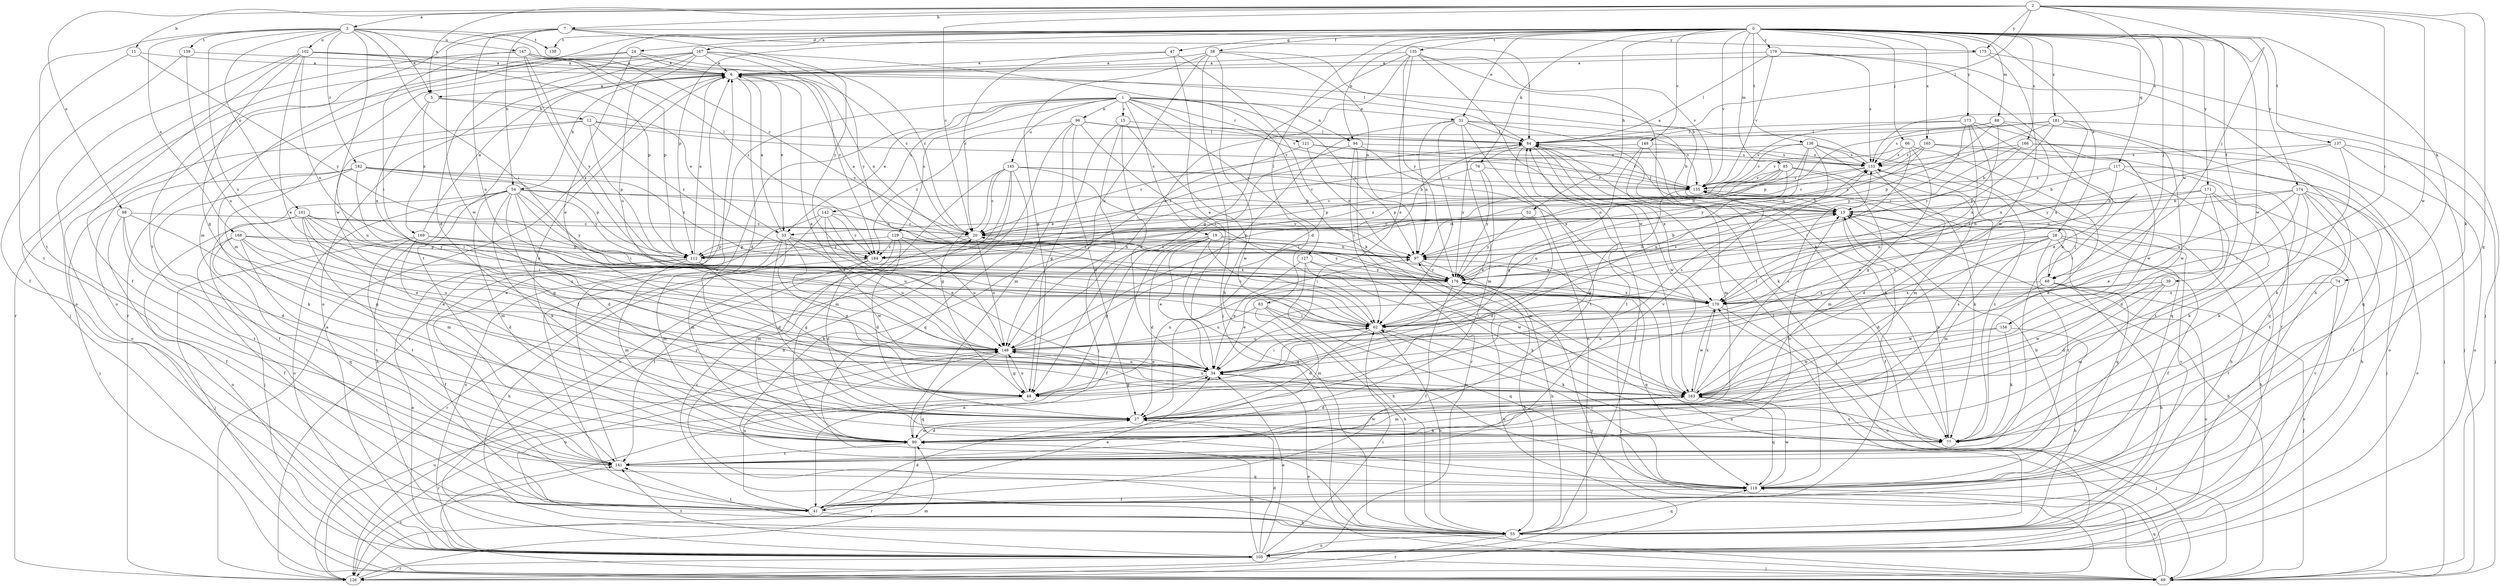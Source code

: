 strict digraph  {
0;
1;
2;
3;
5;
6;
7;
11;
12;
13;
15;
19;
20;
24;
27;
28;
31;
33;
34;
38;
39;
41;
47;
48;
52;
54;
55;
62;
66;
68;
69;
74;
76;
77;
83;
84;
85;
88;
90;
94;
96;
97;
98;
101;
102;
105;
112;
117;
118;
121;
126;
127;
129;
133;
135;
136;
137;
138;
139;
141;
142;
145;
147;
148;
149;
155;
156;
163;
165;
166;
167;
168;
169;
170;
171;
173;
174;
175;
176;
179;
181;
182;
184;
0 -> 24  [label=d];
0 -> 27  [label=d];
0 -> 28  [label=e];
0 -> 31  [label=e];
0 -> 38  [label=f];
0 -> 39  [label=f];
0 -> 47  [label=g];
0 -> 52  [label=h];
0 -> 66  [label=j];
0 -> 68  [label=j];
0 -> 74  [label=k];
0 -> 76  [label=k];
0 -> 83  [label=l];
0 -> 85  [label=m];
0 -> 88  [label=m];
0 -> 90  [label=m];
0 -> 94  [label=n];
0 -> 112  [label=p];
0 -> 117  [label=q];
0 -> 135  [label=t];
0 -> 136  [label=t];
0 -> 137  [label=t];
0 -> 138  [label=t];
0 -> 149  [label=v];
0 -> 155  [label=v];
0 -> 156  [label=w];
0 -> 163  [label=w];
0 -> 165  [label=x];
0 -> 166  [label=x];
0 -> 167  [label=x];
0 -> 171  [label=y];
0 -> 173  [label=y];
0 -> 174  [label=y];
0 -> 179  [label=z];
0 -> 181  [label=z];
1 -> 15  [label=c];
1 -> 19  [label=c];
1 -> 31  [label=e];
1 -> 33  [label=e];
1 -> 41  [label=f];
1 -> 94  [label=n];
1 -> 96  [label=n];
1 -> 97  [label=n];
1 -> 121  [label=r];
1 -> 126  [label=r];
1 -> 127  [label=s];
1 -> 129  [label=s];
1 -> 142  [label=u];
1 -> 145  [label=u];
1 -> 155  [label=v];
2 -> 3  [label=a];
2 -> 5  [label=a];
2 -> 7  [label=b];
2 -> 11  [label=b];
2 -> 20  [label=c];
2 -> 62  [label=i];
2 -> 68  [label=j];
2 -> 77  [label=k];
2 -> 84  [label=l];
2 -> 98  [label=o];
2 -> 118  [label=q];
2 -> 133  [label=s];
2 -> 163  [label=w];
2 -> 175  [label=y];
3 -> 5  [label=a];
3 -> 20  [label=c];
3 -> 62  [label=i];
3 -> 101  [label=o];
3 -> 102  [label=o];
3 -> 138  [label=t];
3 -> 139  [label=t];
3 -> 141  [label=t];
3 -> 147  [label=u];
3 -> 148  [label=u];
3 -> 163  [label=w];
3 -> 168  [label=x];
3 -> 182  [label=z];
5 -> 12  [label=b];
5 -> 33  [label=e];
5 -> 169  [label=x];
5 -> 170  [label=x];
6 -> 5  [label=a];
6 -> 27  [label=d];
6 -> 33  [label=e];
6 -> 54  [label=h];
6 -> 97  [label=n];
7 -> 54  [label=h];
7 -> 84  [label=l];
7 -> 141  [label=t];
7 -> 148  [label=u];
7 -> 163  [label=w];
7 -> 175  [label=y];
7 -> 176  [label=y];
11 -> 6  [label=a];
11 -> 141  [label=t];
11 -> 176  [label=y];
12 -> 84  [label=l];
12 -> 105  [label=o];
12 -> 112  [label=p];
12 -> 148  [label=u];
12 -> 155  [label=v];
12 -> 184  [label=z];
13 -> 20  [label=c];
13 -> 33  [label=e];
13 -> 41  [label=f];
13 -> 68  [label=j];
13 -> 84  [label=l];
15 -> 34  [label=e];
15 -> 48  [label=g];
15 -> 69  [label=j];
15 -> 84  [label=l];
15 -> 163  [label=w];
19 -> 27  [label=d];
19 -> 34  [label=e];
19 -> 41  [label=f];
19 -> 48  [label=g];
19 -> 62  [label=i];
19 -> 118  [label=q];
19 -> 163  [label=w];
19 -> 170  [label=x];
19 -> 184  [label=z];
20 -> 97  [label=n];
20 -> 112  [label=p];
20 -> 126  [label=r];
20 -> 148  [label=u];
24 -> 6  [label=a];
24 -> 20  [label=c];
24 -> 34  [label=e];
24 -> 105  [label=o];
24 -> 126  [label=r];
27 -> 77  [label=k];
27 -> 90  [label=m];
27 -> 155  [label=v];
28 -> 27  [label=d];
28 -> 41  [label=f];
28 -> 55  [label=h];
28 -> 62  [label=i];
28 -> 90  [label=m];
28 -> 97  [label=n];
28 -> 118  [label=q];
28 -> 141  [label=t];
28 -> 170  [label=x];
31 -> 13  [label=b];
31 -> 62  [label=i];
31 -> 77  [label=k];
31 -> 84  [label=l];
31 -> 90  [label=m];
31 -> 97  [label=n];
31 -> 105  [label=o];
31 -> 148  [label=u];
33 -> 6  [label=a];
33 -> 27  [label=d];
33 -> 48  [label=g];
33 -> 90  [label=m];
33 -> 148  [label=u];
33 -> 163  [label=w];
33 -> 184  [label=z];
34 -> 6  [label=a];
34 -> 48  [label=g];
34 -> 62  [label=i];
34 -> 133  [label=s];
34 -> 148  [label=u];
34 -> 163  [label=w];
38 -> 6  [label=a];
38 -> 13  [label=b];
38 -> 48  [label=g];
38 -> 55  [label=h];
38 -> 69  [label=j];
38 -> 97  [label=n];
38 -> 148  [label=u];
39 -> 27  [label=d];
39 -> 90  [label=m];
39 -> 163  [label=w];
39 -> 170  [label=x];
41 -> 6  [label=a];
41 -> 27  [label=d];
41 -> 34  [label=e];
41 -> 55  [label=h];
41 -> 148  [label=u];
47 -> 6  [label=a];
47 -> 20  [label=c];
47 -> 27  [label=d];
47 -> 34  [label=e];
48 -> 97  [label=n];
48 -> 126  [label=r];
48 -> 148  [label=u];
52 -> 20  [label=c];
52 -> 27  [label=d];
52 -> 176  [label=y];
54 -> 13  [label=b];
54 -> 27  [label=d];
54 -> 48  [label=g];
54 -> 55  [label=h];
54 -> 62  [label=i];
54 -> 69  [label=j];
54 -> 77  [label=k];
54 -> 90  [label=m];
54 -> 97  [label=n];
54 -> 105  [label=o];
54 -> 176  [label=y];
55 -> 20  [label=c];
55 -> 84  [label=l];
55 -> 105  [label=o];
55 -> 118  [label=q];
55 -> 126  [label=r];
55 -> 141  [label=t];
55 -> 148  [label=u];
55 -> 155  [label=v];
55 -> 170  [label=x];
62 -> 20  [label=c];
62 -> 27  [label=d];
62 -> 55  [label=h];
62 -> 77  [label=k];
62 -> 133  [label=s];
62 -> 148  [label=u];
66 -> 48  [label=g];
66 -> 62  [label=i];
66 -> 77  [label=k];
66 -> 133  [label=s];
66 -> 155  [label=v];
68 -> 13  [label=b];
68 -> 55  [label=h];
68 -> 69  [label=j];
68 -> 105  [label=o];
68 -> 163  [label=w];
68 -> 170  [label=x];
69 -> 13  [label=b];
69 -> 34  [label=e];
69 -> 84  [label=l];
69 -> 97  [label=n];
69 -> 118  [label=q];
69 -> 176  [label=y];
74 -> 105  [label=o];
74 -> 141  [label=t];
74 -> 170  [label=x];
76 -> 34  [label=e];
76 -> 112  [label=p];
76 -> 155  [label=v];
76 -> 176  [label=y];
77 -> 13  [label=b];
77 -> 133  [label=s];
83 -> 55  [label=h];
83 -> 62  [label=i];
83 -> 90  [label=m];
83 -> 118  [label=q];
83 -> 148  [label=u];
84 -> 133  [label=s];
84 -> 141  [label=t];
84 -> 163  [label=w];
84 -> 170  [label=x];
84 -> 176  [label=y];
85 -> 20  [label=c];
85 -> 77  [label=k];
85 -> 90  [label=m];
85 -> 97  [label=n];
85 -> 148  [label=u];
85 -> 155  [label=v];
85 -> 184  [label=z];
88 -> 84  [label=l];
88 -> 112  [label=p];
88 -> 118  [label=q];
88 -> 170  [label=x];
88 -> 176  [label=y];
88 -> 184  [label=z];
90 -> 6  [label=a];
90 -> 27  [label=d];
90 -> 34  [label=e];
90 -> 126  [label=r];
90 -> 133  [label=s];
90 -> 141  [label=t];
90 -> 163  [label=w];
94 -> 62  [label=i];
94 -> 126  [label=r];
94 -> 133  [label=s];
94 -> 148  [label=u];
94 -> 170  [label=x];
96 -> 27  [label=d];
96 -> 62  [label=i];
96 -> 84  [label=l];
96 -> 90  [label=m];
96 -> 126  [label=r];
96 -> 155  [label=v];
96 -> 184  [label=z];
97 -> 6  [label=a];
97 -> 13  [label=b];
97 -> 55  [label=h];
97 -> 176  [label=y];
98 -> 20  [label=c];
98 -> 27  [label=d];
98 -> 41  [label=f];
98 -> 48  [label=g];
98 -> 141  [label=t];
101 -> 20  [label=c];
101 -> 34  [label=e];
101 -> 62  [label=i];
101 -> 90  [label=m];
101 -> 105  [label=o];
101 -> 148  [label=u];
101 -> 176  [label=y];
102 -> 6  [label=a];
102 -> 34  [label=e];
102 -> 41  [label=f];
102 -> 48  [label=g];
102 -> 84  [label=l];
102 -> 105  [label=o];
102 -> 112  [label=p];
102 -> 170  [label=x];
105 -> 27  [label=d];
105 -> 34  [label=e];
105 -> 62  [label=i];
105 -> 69  [label=j];
105 -> 90  [label=m];
105 -> 126  [label=r];
105 -> 141  [label=t];
105 -> 155  [label=v];
112 -> 6  [label=a];
112 -> 41  [label=f];
112 -> 48  [label=g];
112 -> 84  [label=l];
112 -> 90  [label=m];
112 -> 105  [label=o];
117 -> 13  [label=b];
117 -> 34  [label=e];
117 -> 69  [label=j];
117 -> 141  [label=t];
117 -> 155  [label=v];
118 -> 13  [label=b];
118 -> 41  [label=f];
118 -> 62  [label=i];
118 -> 84  [label=l];
118 -> 163  [label=w];
121 -> 55  [label=h];
121 -> 97  [label=n];
121 -> 133  [label=s];
121 -> 155  [label=v];
126 -> 6  [label=a];
126 -> 90  [label=m];
126 -> 97  [label=n];
126 -> 141  [label=t];
126 -> 148  [label=u];
126 -> 176  [label=y];
127 -> 34  [label=e];
127 -> 55  [label=h];
127 -> 77  [label=k];
127 -> 163  [label=w];
127 -> 176  [label=y];
129 -> 27  [label=d];
129 -> 90  [label=m];
129 -> 112  [label=p];
129 -> 148  [label=u];
129 -> 170  [label=x];
129 -> 176  [label=y];
129 -> 184  [label=z];
133 -> 6  [label=a];
133 -> 27  [label=d];
133 -> 112  [label=p];
133 -> 155  [label=v];
135 -> 6  [label=a];
135 -> 34  [label=e];
135 -> 48  [label=g];
135 -> 77  [label=k];
135 -> 148  [label=u];
135 -> 155  [label=v];
135 -> 163  [label=w];
135 -> 176  [label=y];
136 -> 20  [label=c];
136 -> 90  [label=m];
136 -> 97  [label=n];
136 -> 118  [label=q];
136 -> 133  [label=s];
136 -> 148  [label=u];
136 -> 155  [label=v];
136 -> 176  [label=y];
137 -> 69  [label=j];
137 -> 77  [label=k];
137 -> 105  [label=o];
137 -> 133  [label=s];
137 -> 176  [label=y];
139 -> 6  [label=a];
139 -> 41  [label=f];
139 -> 148  [label=u];
141 -> 6  [label=a];
141 -> 13  [label=b];
141 -> 84  [label=l];
141 -> 118  [label=q];
142 -> 20  [label=c];
142 -> 34  [label=e];
142 -> 90  [label=m];
142 -> 105  [label=o];
142 -> 148  [label=u];
142 -> 184  [label=z];
145 -> 13  [label=b];
145 -> 20  [label=c];
145 -> 48  [label=g];
145 -> 55  [label=h];
145 -> 90  [label=m];
145 -> 105  [label=o];
145 -> 118  [label=q];
145 -> 155  [label=v];
145 -> 176  [label=y];
147 -> 6  [label=a];
147 -> 20  [label=c];
147 -> 62  [label=i];
147 -> 69  [label=j];
147 -> 112  [label=p];
147 -> 170  [label=x];
147 -> 176  [label=y];
147 -> 184  [label=z];
148 -> 34  [label=e];
148 -> 48  [label=g];
148 -> 84  [label=l];
148 -> 118  [label=q];
149 -> 20  [label=c];
149 -> 48  [label=g];
149 -> 77  [label=k];
149 -> 90  [label=m];
149 -> 133  [label=s];
155 -> 13  [label=b];
155 -> 48  [label=g];
155 -> 55  [label=h];
156 -> 55  [label=h];
156 -> 77  [label=k];
156 -> 148  [label=u];
156 -> 163  [label=w];
163 -> 27  [label=d];
163 -> 69  [label=j];
163 -> 90  [label=m];
163 -> 118  [label=q];
163 -> 133  [label=s];
163 -> 148  [label=u];
163 -> 170  [label=x];
165 -> 20  [label=c];
165 -> 41  [label=f];
165 -> 97  [label=n];
165 -> 118  [label=q];
165 -> 133  [label=s];
166 -> 13  [label=b];
166 -> 69  [label=j];
166 -> 105  [label=o];
166 -> 133  [label=s];
166 -> 184  [label=z];
167 -> 6  [label=a];
167 -> 77  [label=k];
167 -> 90  [label=m];
167 -> 105  [label=o];
167 -> 126  [label=r];
167 -> 141  [label=t];
167 -> 148  [label=u];
167 -> 176  [label=y];
167 -> 184  [label=z];
168 -> 34  [label=e];
168 -> 41  [label=f];
168 -> 97  [label=n];
168 -> 112  [label=p];
168 -> 118  [label=q];
168 -> 141  [label=t];
168 -> 148  [label=u];
169 -> 6  [label=a];
169 -> 27  [label=d];
169 -> 69  [label=j];
169 -> 112  [label=p];
169 -> 141  [label=t];
169 -> 170  [label=x];
170 -> 62  [label=i];
170 -> 105  [label=o];
170 -> 163  [label=w];
171 -> 13  [label=b];
171 -> 27  [label=d];
171 -> 34  [label=e];
171 -> 55  [label=h];
171 -> 77  [label=k];
171 -> 97  [label=n];
173 -> 34  [label=e];
173 -> 62  [label=i];
173 -> 84  [label=l];
173 -> 155  [label=v];
173 -> 163  [label=w];
173 -> 170  [label=x];
173 -> 176  [label=y];
174 -> 13  [label=b];
174 -> 41  [label=f];
174 -> 62  [label=i];
174 -> 77  [label=k];
174 -> 97  [label=n];
174 -> 105  [label=o];
174 -> 141  [label=t];
174 -> 170  [label=x];
175 -> 6  [label=a];
175 -> 69  [label=j];
175 -> 163  [label=w];
176 -> 13  [label=b];
176 -> 34  [label=e];
176 -> 41  [label=f];
176 -> 55  [label=h];
176 -> 118  [label=q];
176 -> 170  [label=x];
179 -> 6  [label=a];
179 -> 55  [label=h];
179 -> 84  [label=l];
179 -> 133  [label=s];
179 -> 141  [label=t];
179 -> 155  [label=v];
181 -> 69  [label=j];
181 -> 84  [label=l];
181 -> 112  [label=p];
181 -> 133  [label=s];
181 -> 163  [label=w];
181 -> 170  [label=x];
181 -> 176  [label=y];
182 -> 41  [label=f];
182 -> 62  [label=i];
182 -> 69  [label=j];
182 -> 77  [label=k];
182 -> 112  [label=p];
182 -> 155  [label=v];
182 -> 176  [label=y];
182 -> 184  [label=z];
184 -> 27  [label=d];
184 -> 55  [label=h];
184 -> 141  [label=t];
}
